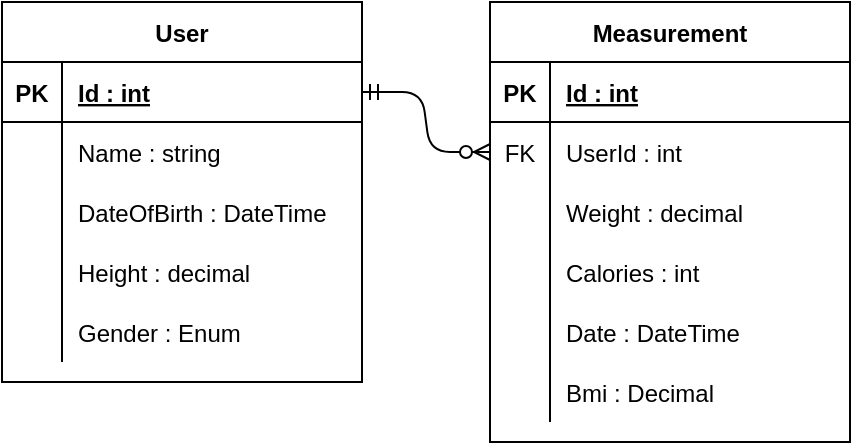 <mxfile version="15.5.2" type="device" pages="2"><diagram id="CXNiWBXEeS23nWJX9uXO" name="Entities"><mxGraphModel dx="1038" dy="547" grid="1" gridSize="10" guides="1" tooltips="1" connect="1" arrows="1" fold="1" page="1" pageScale="1" pageWidth="827" pageHeight="1169" math="0" shadow="0"><root><mxCell id="0"/><mxCell id="1" parent="0"/><mxCell id="IpwEeoqyZG2zedRJDp1S-1" value="User" style="shape=table;startSize=30;container=1;collapsible=1;childLayout=tableLayout;fixedRows=1;rowLines=0;fontStyle=1;align=center;resizeLast=1;" parent="1" vertex="1"><mxGeometry x="80" y="40" width="180" height="190" as="geometry"/></mxCell><mxCell id="IpwEeoqyZG2zedRJDp1S-2" value="" style="shape=partialRectangle;collapsible=0;dropTarget=0;pointerEvents=0;fillColor=none;top=0;left=0;bottom=1;right=0;points=[[0,0.5],[1,0.5]];portConstraint=eastwest;" parent="IpwEeoqyZG2zedRJDp1S-1" vertex="1"><mxGeometry y="30" width="180" height="30" as="geometry"/></mxCell><mxCell id="IpwEeoqyZG2zedRJDp1S-3" value="PK" style="shape=partialRectangle;connectable=0;fillColor=none;top=0;left=0;bottom=0;right=0;fontStyle=1;overflow=hidden;" parent="IpwEeoqyZG2zedRJDp1S-2" vertex="1"><mxGeometry width="30" height="30" as="geometry"/></mxCell><mxCell id="IpwEeoqyZG2zedRJDp1S-4" value="Id : int" style="shape=partialRectangle;connectable=0;fillColor=none;top=0;left=0;bottom=0;right=0;align=left;spacingLeft=6;fontStyle=5;overflow=hidden;" parent="IpwEeoqyZG2zedRJDp1S-2" vertex="1"><mxGeometry x="30" width="150" height="30" as="geometry"/></mxCell><mxCell id="IpwEeoqyZG2zedRJDp1S-5" value="" style="shape=partialRectangle;collapsible=0;dropTarget=0;pointerEvents=0;fillColor=none;top=0;left=0;bottom=0;right=0;points=[[0,0.5],[1,0.5]];portConstraint=eastwest;" parent="IpwEeoqyZG2zedRJDp1S-1" vertex="1"><mxGeometry y="60" width="180" height="30" as="geometry"/></mxCell><mxCell id="IpwEeoqyZG2zedRJDp1S-6" value="" style="shape=partialRectangle;connectable=0;fillColor=none;top=0;left=0;bottom=0;right=0;editable=1;overflow=hidden;" parent="IpwEeoqyZG2zedRJDp1S-5" vertex="1"><mxGeometry width="30" height="30" as="geometry"/></mxCell><mxCell id="IpwEeoqyZG2zedRJDp1S-7" value="Name : string" style="shape=partialRectangle;connectable=0;fillColor=none;top=0;left=0;bottom=0;right=0;align=left;spacingLeft=6;overflow=hidden;" parent="IpwEeoqyZG2zedRJDp1S-5" vertex="1"><mxGeometry x="30" width="150" height="30" as="geometry"/></mxCell><mxCell id="IpwEeoqyZG2zedRJDp1S-8" value="" style="shape=partialRectangle;collapsible=0;dropTarget=0;pointerEvents=0;fillColor=none;top=0;left=0;bottom=0;right=0;points=[[0,0.5],[1,0.5]];portConstraint=eastwest;" parent="IpwEeoqyZG2zedRJDp1S-1" vertex="1"><mxGeometry y="90" width="180" height="30" as="geometry"/></mxCell><mxCell id="IpwEeoqyZG2zedRJDp1S-9" value="" style="shape=partialRectangle;connectable=0;fillColor=none;top=0;left=0;bottom=0;right=0;editable=1;overflow=hidden;" parent="IpwEeoqyZG2zedRJDp1S-8" vertex="1"><mxGeometry width="30" height="30" as="geometry"/></mxCell><mxCell id="IpwEeoqyZG2zedRJDp1S-10" value="DateOfBirth : DateTime" style="shape=partialRectangle;connectable=0;fillColor=none;top=0;left=0;bottom=0;right=0;align=left;spacingLeft=6;overflow=hidden;" parent="IpwEeoqyZG2zedRJDp1S-8" vertex="1"><mxGeometry x="30" width="150" height="30" as="geometry"/></mxCell><mxCell id="IpwEeoqyZG2zedRJDp1S-11" value="" style="shape=partialRectangle;collapsible=0;dropTarget=0;pointerEvents=0;fillColor=none;top=0;left=0;bottom=0;right=0;points=[[0,0.5],[1,0.5]];portConstraint=eastwest;" parent="IpwEeoqyZG2zedRJDp1S-1" vertex="1"><mxGeometry y="120" width="180" height="30" as="geometry"/></mxCell><mxCell id="IpwEeoqyZG2zedRJDp1S-12" value="" style="shape=partialRectangle;connectable=0;fillColor=none;top=0;left=0;bottom=0;right=0;editable=1;overflow=hidden;" parent="IpwEeoqyZG2zedRJDp1S-11" vertex="1"><mxGeometry width="30" height="30" as="geometry"/></mxCell><mxCell id="IpwEeoqyZG2zedRJDp1S-13" value="Height : decimal" style="shape=partialRectangle;connectable=0;fillColor=none;top=0;left=0;bottom=0;right=0;align=left;spacingLeft=6;overflow=hidden;" parent="IpwEeoqyZG2zedRJDp1S-11" vertex="1"><mxGeometry x="30" width="150" height="30" as="geometry"/></mxCell><mxCell id="IpwEeoqyZG2zedRJDp1S-17" style="shape=partialRectangle;collapsible=0;dropTarget=0;pointerEvents=0;fillColor=none;top=0;left=0;bottom=0;right=0;points=[[0,0.5],[1,0.5]];portConstraint=eastwest;" parent="IpwEeoqyZG2zedRJDp1S-1" vertex="1"><mxGeometry y="150" width="180" height="30" as="geometry"/></mxCell><mxCell id="IpwEeoqyZG2zedRJDp1S-18" style="shape=partialRectangle;connectable=0;fillColor=none;top=0;left=0;bottom=0;right=0;editable=1;overflow=hidden;" parent="IpwEeoqyZG2zedRJDp1S-17" vertex="1"><mxGeometry width="30" height="30" as="geometry"/></mxCell><mxCell id="IpwEeoqyZG2zedRJDp1S-19" value="Gender : Enum" style="shape=partialRectangle;connectable=0;fillColor=none;top=0;left=0;bottom=0;right=0;align=left;spacingLeft=6;overflow=hidden;" parent="IpwEeoqyZG2zedRJDp1S-17" vertex="1"><mxGeometry x="30" width="150" height="30" as="geometry"/></mxCell><mxCell id="IpwEeoqyZG2zedRJDp1S-20" value="Measurement" style="shape=table;startSize=30;container=1;collapsible=1;childLayout=tableLayout;fixedRows=1;rowLines=0;fontStyle=1;align=center;resizeLast=1;" parent="1" vertex="1"><mxGeometry x="324" y="40" width="180" height="220" as="geometry"/></mxCell><mxCell id="IpwEeoqyZG2zedRJDp1S-21" value="" style="shape=partialRectangle;collapsible=0;dropTarget=0;pointerEvents=0;fillColor=none;top=0;left=0;bottom=1;right=0;points=[[0,0.5],[1,0.5]];portConstraint=eastwest;" parent="IpwEeoqyZG2zedRJDp1S-20" vertex="1"><mxGeometry y="30" width="180" height="30" as="geometry"/></mxCell><mxCell id="IpwEeoqyZG2zedRJDp1S-22" value="PK" style="shape=partialRectangle;connectable=0;fillColor=none;top=0;left=0;bottom=0;right=0;fontStyle=1;overflow=hidden;" parent="IpwEeoqyZG2zedRJDp1S-21" vertex="1"><mxGeometry width="30" height="30" as="geometry"/></mxCell><mxCell id="IpwEeoqyZG2zedRJDp1S-23" value="Id : int" style="shape=partialRectangle;connectable=0;fillColor=none;top=0;left=0;bottom=0;right=0;align=left;spacingLeft=6;fontStyle=5;overflow=hidden;" parent="IpwEeoqyZG2zedRJDp1S-21" vertex="1"><mxGeometry x="30" width="150" height="30" as="geometry"/></mxCell><mxCell id="IpwEeoqyZG2zedRJDp1S-24" value="" style="shape=partialRectangle;collapsible=0;dropTarget=0;pointerEvents=0;fillColor=none;top=0;left=0;bottom=0;right=0;points=[[0,0.5],[1,0.5]];portConstraint=eastwest;" parent="IpwEeoqyZG2zedRJDp1S-20" vertex="1"><mxGeometry y="60" width="180" height="30" as="geometry"/></mxCell><mxCell id="IpwEeoqyZG2zedRJDp1S-25" value="FK" style="shape=partialRectangle;connectable=0;fillColor=none;top=0;left=0;bottom=0;right=0;editable=1;overflow=hidden;" parent="IpwEeoqyZG2zedRJDp1S-24" vertex="1"><mxGeometry width="30" height="30" as="geometry"/></mxCell><mxCell id="IpwEeoqyZG2zedRJDp1S-26" value="UserId : int" style="shape=partialRectangle;connectable=0;fillColor=none;top=0;left=0;bottom=0;right=0;align=left;spacingLeft=6;overflow=hidden;" parent="IpwEeoqyZG2zedRJDp1S-24" vertex="1"><mxGeometry x="30" width="150" height="30" as="geometry"/></mxCell><mxCell id="IpwEeoqyZG2zedRJDp1S-27" value="" style="shape=partialRectangle;collapsible=0;dropTarget=0;pointerEvents=0;fillColor=none;top=0;left=0;bottom=0;right=0;points=[[0,0.5],[1,0.5]];portConstraint=eastwest;" parent="IpwEeoqyZG2zedRJDp1S-20" vertex="1"><mxGeometry y="90" width="180" height="30" as="geometry"/></mxCell><mxCell id="IpwEeoqyZG2zedRJDp1S-28" value="" style="shape=partialRectangle;connectable=0;fillColor=none;top=0;left=0;bottom=0;right=0;editable=1;overflow=hidden;" parent="IpwEeoqyZG2zedRJDp1S-27" vertex="1"><mxGeometry width="30" height="30" as="geometry"/></mxCell><mxCell id="IpwEeoqyZG2zedRJDp1S-29" value="Weight : decimal" style="shape=partialRectangle;connectable=0;fillColor=none;top=0;left=0;bottom=0;right=0;align=left;spacingLeft=6;overflow=hidden;" parent="IpwEeoqyZG2zedRJDp1S-27" vertex="1"><mxGeometry x="30" width="150" height="30" as="geometry"/></mxCell><mxCell id="IpwEeoqyZG2zedRJDp1S-47" style="shape=partialRectangle;collapsible=0;dropTarget=0;pointerEvents=0;fillColor=none;top=0;left=0;bottom=0;right=0;points=[[0,0.5],[1,0.5]];portConstraint=eastwest;" parent="IpwEeoqyZG2zedRJDp1S-20" vertex="1"><mxGeometry y="120" width="180" height="30" as="geometry"/></mxCell><mxCell id="IpwEeoqyZG2zedRJDp1S-48" style="shape=partialRectangle;connectable=0;fillColor=none;top=0;left=0;bottom=0;right=0;editable=1;overflow=hidden;" parent="IpwEeoqyZG2zedRJDp1S-47" vertex="1"><mxGeometry width="30" height="30" as="geometry"/></mxCell><mxCell id="IpwEeoqyZG2zedRJDp1S-49" value="Calories : int" style="shape=partialRectangle;connectable=0;fillColor=none;top=0;left=0;bottom=0;right=0;align=left;spacingLeft=6;overflow=hidden;" parent="IpwEeoqyZG2zedRJDp1S-47" vertex="1"><mxGeometry x="30" width="150" height="30" as="geometry"/></mxCell><mxCell id="IpwEeoqyZG2zedRJDp1S-30" value="" style="shape=partialRectangle;collapsible=0;dropTarget=0;pointerEvents=0;fillColor=none;top=0;left=0;bottom=0;right=0;points=[[0,0.5],[1,0.5]];portConstraint=eastwest;" parent="IpwEeoqyZG2zedRJDp1S-20" vertex="1"><mxGeometry y="150" width="180" height="30" as="geometry"/></mxCell><mxCell id="IpwEeoqyZG2zedRJDp1S-31" value="" style="shape=partialRectangle;connectable=0;fillColor=none;top=0;left=0;bottom=0;right=0;editable=1;overflow=hidden;" parent="IpwEeoqyZG2zedRJDp1S-30" vertex="1"><mxGeometry width="30" height="30" as="geometry"/></mxCell><mxCell id="IpwEeoqyZG2zedRJDp1S-32" value="Date : DateTime" style="shape=partialRectangle;connectable=0;fillColor=none;top=0;left=0;bottom=0;right=0;align=left;spacingLeft=6;overflow=hidden;" parent="IpwEeoqyZG2zedRJDp1S-30" vertex="1"><mxGeometry x="30" width="150" height="30" as="geometry"/></mxCell><mxCell id="PCkqvypZjE__CEZB8o1x-4" style="shape=partialRectangle;collapsible=0;dropTarget=0;pointerEvents=0;fillColor=none;top=0;left=0;bottom=0;right=0;points=[[0,0.5],[1,0.5]];portConstraint=eastwest;" parent="IpwEeoqyZG2zedRJDp1S-20" vertex="1"><mxGeometry y="180" width="180" height="30" as="geometry"/></mxCell><mxCell id="PCkqvypZjE__CEZB8o1x-5" style="shape=partialRectangle;connectable=0;fillColor=none;top=0;left=0;bottom=0;right=0;editable=1;overflow=hidden;" parent="PCkqvypZjE__CEZB8o1x-4" vertex="1"><mxGeometry width="30" height="30" as="geometry"/></mxCell><mxCell id="PCkqvypZjE__CEZB8o1x-6" value="Bmi : Decimal" style="shape=partialRectangle;connectable=0;fillColor=none;top=0;left=0;bottom=0;right=0;align=left;spacingLeft=6;overflow=hidden;" parent="PCkqvypZjE__CEZB8o1x-4" vertex="1"><mxGeometry x="30" width="150" height="30" as="geometry"/></mxCell><mxCell id="IpwEeoqyZG2zedRJDp1S-50" value="" style="edgeStyle=entityRelationEdgeStyle;fontSize=12;html=1;endArrow=ERzeroToMany;startArrow=ERmandOne;exitX=1;exitY=0.5;exitDx=0;exitDy=0;entryX=0;entryY=0.5;entryDx=0;entryDy=0;" parent="1" source="IpwEeoqyZG2zedRJDp1S-2" target="IpwEeoqyZG2zedRJDp1S-24" edge="1"><mxGeometry width="100" height="100" relative="1" as="geometry"><mxPoint x="270" y="90" as="sourcePoint"/><mxPoint x="370" y="290" as="targetPoint"/></mxGeometry></mxCell></root></mxGraphModel></diagram><diagram id="G1oXvsRozkN938sSBNiO" name="Classes"><mxGraphModel dx="1038" dy="547" grid="1" gridSize="10" guides="1" tooltips="1" connect="1" arrows="1" fold="1" page="1" pageScale="1" pageWidth="827" pageHeight="1169" math="0" shadow="0"><root><mxCell id="RpF7WqUT6JnJs0EgdDkI-0"/><mxCell id="RpF7WqUT6JnJs0EgdDkI-1" parent="RpF7WqUT6JnJs0EgdDkI-0"/><mxCell id="moEDZcNl4anYTZUI_Dxa-1" value="User" style="swimlane;fontStyle=0;childLayout=stackLayout;horizontal=1;startSize=26;fillColor=none;horizontalStack=0;resizeParent=1;resizeParentMax=0;resizeLast=0;collapsible=1;marginBottom=0;" parent="RpF7WqUT6JnJs0EgdDkI-1" vertex="1"><mxGeometry x="50" y="80" width="140" height="52" as="geometry"/></mxCell><mxCell id="moEDZcNl4anYTZUI_Dxa-22" value="BeefCakeData" style="swimlane;" parent="RpF7WqUT6JnJs0EgdDkI-1" vertex="1"><mxGeometry x="40" y="40" width="600" height="380" as="geometry"/></mxCell><mxCell id="M5DKc3M0DRE2VJsrt_lh-2" value="AppSeeder (Ext)" style="swimlane;fontStyle=0;childLayout=stackLayout;horizontal=1;startSize=26;fillColor=none;horizontalStack=0;resizeParent=1;resizeParentMax=0;resizeLast=0;collapsible=1;marginBottom=0;" parent="moEDZcNl4anYTZUI_Dxa-22" vertex="1"><mxGeometry x="160" y="220" width="140" height="53" as="geometry"/></mxCell><mxCell id="M5DKc3M0DRE2VJsrt_lh-7" value="«interface»&lt;br&gt;&lt;b&gt;IDao&amp;lt;T&amp;gt;&lt;/b&gt;" style="html=1;" parent="moEDZcNl4anYTZUI_Dxa-22" vertex="1"><mxGeometry x="470" y="112" width="110" height="50" as="geometry"/></mxCell><mxCell id="pt1V-P8Qav1uB0Vsj8Jy-1" value="MeasurementBuilder" style="swimlane;fontStyle=0;childLayout=stackLayout;horizontal=1;startSize=26;fillColor=none;horizontalStack=0;resizeParent=1;resizeParentMax=0;resizeLast=0;collapsible=1;marginBottom=0;" parent="moEDZcNl4anYTZUI_Dxa-22" vertex="1"><mxGeometry x="10" y="290" width="140" height="60" as="geometry"/></mxCell><mxCell id="pt1V-P8Qav1uB0Vsj8Jy-12" value="UserBuilder" style="swimlane;fontStyle=0;childLayout=stackLayout;horizontal=1;startSize=26;fillColor=none;horizontalStack=0;resizeParent=1;resizeParentMax=0;resizeLast=0;collapsible=1;marginBottom=0;" parent="moEDZcNl4anYTZUI_Dxa-22" vertex="1"><mxGeometry x="160" y="290" width="140" height="60" as="geometry"/></mxCell><mxCell id="moEDZcNl4anYTZUI_Dxa-23" value="BeefCakeLogic" style="swimlane;" parent="RpF7WqUT6JnJs0EgdDkI-1" vertex="1"><mxGeometry x="660" y="40" width="380" height="760" as="geometry"/></mxCell><mxCell id="pt1V-P8Qav1uB0Vsj8Jy-4" value="MeasurementController" style="swimlane;fontStyle=1;align=center;verticalAlign=top;childLayout=stackLayout;horizontal=1;startSize=26;horizontalStack=0;resizeParent=1;resizeParentMax=0;resizeLast=0;collapsible=1;marginBottom=0;" parent="moEDZcNl4anYTZUI_Dxa-23" vertex="1"><mxGeometry x="10" y="40" width="340" height="130" as="geometry"/></mxCell><mxCell id="pt1V-P8Qav1uB0Vsj8Jy-5" value="+ field: type" style="text;strokeColor=none;fillColor=none;align=left;verticalAlign=top;spacingLeft=4;spacingRight=4;overflow=hidden;rotatable=0;points=[[0,0.5],[1,0.5]];portConstraint=eastwest;" parent="pt1V-P8Qav1uB0Vsj8Jy-4" vertex="1"><mxGeometry y="26" width="340" height="26" as="geometry"/></mxCell><mxCell id="pt1V-P8Qav1uB0Vsj8Jy-6" value="" style="line;strokeWidth=1;fillColor=none;align=left;verticalAlign=middle;spacingTop=-1;spacingLeft=3;spacingRight=3;rotatable=0;labelPosition=right;points=[];portConstraint=eastwest;" parent="pt1V-P8Qav1uB0Vsj8Jy-4" vertex="1"><mxGeometry y="52" width="340" height="8" as="geometry"/></mxCell><mxCell id="pt1V-P8Qav1uB0Vsj8Jy-7" value="+ decimal CalculateBmi (actifeUser, measurement)&#10;+ void EditMeasurement (Measurement measurement)&#10;+ void AddMeasurement (Measurement measurement)" style="text;strokeColor=none;fillColor=none;align=left;verticalAlign=top;spacingLeft=4;spacingRight=4;overflow=hidden;rotatable=0;points=[[0,0.5],[1,0.5]];portConstraint=eastwest;" parent="pt1V-P8Qav1uB0Vsj8Jy-4" vertex="1"><mxGeometry y="60" width="340" height="70" as="geometry"/></mxCell><mxCell id="pt1V-P8Qav1uB0Vsj8Jy-8" value="UserController" style="swimlane;fontStyle=1;align=center;verticalAlign=top;childLayout=stackLayout;horizontal=1;startSize=26;horizontalStack=0;resizeParent=1;resizeParentMax=0;resizeLast=0;collapsible=1;marginBottom=0;" parent="moEDZcNl4anYTZUI_Dxa-23" vertex="1"><mxGeometry x="10" y="190" width="340" height="180" as="geometry"/></mxCell><mxCell id="pt1V-P8Qav1uB0Vsj8Jy-9" value="+ field: type" style="text;strokeColor=none;fillColor=none;align=left;verticalAlign=top;spacingLeft=4;spacingRight=4;overflow=hidden;rotatable=0;points=[[0,0.5],[1,0.5]];portConstraint=eastwest;" parent="pt1V-P8Qav1uB0Vsj8Jy-8" vertex="1"><mxGeometry y="26" width="340" height="26" as="geometry"/></mxCell><mxCell id="pt1V-P8Qav1uB0Vsj8Jy-10" value="" style="line;strokeWidth=1;fillColor=none;align=left;verticalAlign=middle;spacingTop=-1;spacingLeft=3;spacingRight=3;rotatable=0;labelPosition=right;points=[];portConstraint=eastwest;" parent="pt1V-P8Qav1uB0Vsj8Jy-8" vertex="1"><mxGeometry y="52" width="340" height="8" as="geometry"/></mxCell><mxCell id="pt1V-P8Qav1uB0Vsj8Jy-11" value="+ void EditUser (User user)&#10;+ void AddUser (User user)" style="text;strokeColor=none;fillColor=none;align=left;verticalAlign=top;spacingLeft=4;spacingRight=4;overflow=hidden;rotatable=0;points=[[0,0.5],[1,0.5]];portConstraint=eastwest;" parent="pt1V-P8Qav1uB0Vsj8Jy-8" vertex="1"><mxGeometry y="60" width="340" height="120" as="geometry"/></mxCell><mxCell id="moEDZcNl4anYTZUI_Dxa-24" value="BeefCakeTests" style="swimlane;" parent="RpF7WqUT6JnJs0EgdDkI-1" vertex="1"><mxGeometry x="40" y="440" width="270" height="290" as="geometry"/></mxCell><mxCell id="moEDZcNl4anYTZUI_Dxa-25" value="BeefCakeGUI" style="swimlane;" parent="RpF7WqUT6JnJs0EgdDkI-1" vertex="1"><mxGeometry x="330" y="440" width="310" height="290" as="geometry"/></mxCell><mxCell id="pt1V-P8Qav1uB0Vsj8Jy-13" value="Login" style="html=1;" parent="moEDZcNl4anYTZUI_Dxa-25" vertex="1"><mxGeometry x="20" y="140" width="110" height="50" as="geometry"/></mxCell><mxCell id="pt1V-P8Qav1uB0Vsj8Jy-15" value="MainForm" style="swimlane;fontStyle=1;align=center;verticalAlign=top;childLayout=stackLayout;horizontal=1;startSize=26;horizontalStack=0;resizeParent=1;resizeParentMax=0;resizeLast=0;collapsible=1;marginBottom=0;" parent="moEDZcNl4anYTZUI_Dxa-25" vertex="1"><mxGeometry x="20" y="40" width="160" height="86" as="geometry"/></mxCell><mxCell id="pt1V-P8Qav1uB0Vsj8Jy-16" value="+ field: type" style="text;strokeColor=none;fillColor=none;align=left;verticalAlign=top;spacingLeft=4;spacingRight=4;overflow=hidden;rotatable=0;points=[[0,0.5],[1,0.5]];portConstraint=eastwest;" parent="pt1V-P8Qav1uB0Vsj8Jy-15" vertex="1"><mxGeometry y="26" width="160" height="26" as="geometry"/></mxCell><mxCell id="pt1V-P8Qav1uB0Vsj8Jy-17" value="" style="line;strokeWidth=1;fillColor=none;align=left;verticalAlign=middle;spacingTop=-1;spacingLeft=3;spacingRight=3;rotatable=0;labelPosition=right;points=[];portConstraint=eastwest;" parent="pt1V-P8Qav1uB0Vsj8Jy-15" vertex="1"><mxGeometry y="52" width="160" height="8" as="geometry"/></mxCell><mxCell id="pt1V-P8Qav1uB0Vsj8Jy-18" value="+ method(type): type" style="text;strokeColor=none;fillColor=none;align=left;verticalAlign=top;spacingLeft=4;spacingRight=4;overflow=hidden;rotatable=0;points=[[0,0.5],[1,0.5]];portConstraint=eastwest;" parent="pt1V-P8Qav1uB0Vsj8Jy-15" vertex="1"><mxGeometry y="60" width="160" height="26" as="geometry"/></mxCell><mxCell id="pt1V-P8Qav1uB0Vsj8Jy-19" value="Graph" style="html=1;" parent="moEDZcNl4anYTZUI_Dxa-25" vertex="1"><mxGeometry x="150" y="140" width="110" height="50" as="geometry"/></mxCell><mxCell id="pt1V-P8Qav1uB0Vsj8Jy-20" value="User" style="html=1;" parent="moEDZcNl4anYTZUI_Dxa-25" vertex="1"><mxGeometry x="20" y="210" width="110" height="50" as="geometry"/></mxCell><mxCell id="pt1V-P8Qav1uB0Vsj8Jy-21" value="Measurement" style="html=1;" parent="moEDZcNl4anYTZUI_Dxa-25" vertex="1"><mxGeometry x="150" y="209" width="110" height="50" as="geometry"/></mxCell><mxCell id="M5DKc3M0DRE2VJsrt_lh-0" value="Measurement" style="swimlane;fontStyle=0;childLayout=stackLayout;horizontal=1;startSize=26;fillColor=none;horizontalStack=0;resizeParent=1;resizeParentMax=0;resizeLast=0;collapsible=1;marginBottom=0;" parent="RpF7WqUT6JnJs0EgdDkI-1" vertex="1"><mxGeometry x="200" y="80" width="140" height="52" as="geometry"/></mxCell><mxCell id="M5DKc3M0DRE2VJsrt_lh-3" value="AppContext : dbContext" style="swimlane;fontStyle=0;childLayout=stackLayout;horizontal=1;startSize=26;fillColor=none;horizontalStack=0;resizeParent=1;resizeParentMax=0;resizeLast=0;collapsible=1;marginBottom=0;" parent="RpF7WqUT6JnJs0EgdDkI-1" vertex="1"><mxGeometry x="50" y="260" width="140" height="53" as="geometry"/></mxCell><mxCell id="M5DKc3M0DRE2VJsrt_lh-4" value="UserDao : IDao&lt;User&gt;" style="swimlane;fontStyle=0;childLayout=stackLayout;horizontal=1;startSize=26;fillColor=none;horizontalStack=0;resizeParent=1;resizeParentMax=0;resizeLast=0;collapsible=1;marginBottom=0;" parent="RpF7WqUT6JnJs0EgdDkI-1" vertex="1"><mxGeometry x="50" y="150" width="140" height="52" as="geometry"/></mxCell><mxCell id="M5DKc3M0DRE2VJsrt_lh-5" value="MeasurementDao : IDao&lt;Measurement&gt;" style="swimlane;fontStyle=0;childLayout=stackLayout;horizontal=1;startSize=26;fillColor=none;horizontalStack=0;resizeParent=1;resizeParentMax=0;resizeLast=0;collapsible=1;marginBottom=0;" parent="RpF7WqUT6JnJs0EgdDkI-1" vertex="1"><mxGeometry x="200" y="150" width="270" height="52" as="geometry"/></mxCell><mxCell id="Alv-JP-nwkKAe178FO8X-0" value="InputValidator" style="swimlane;fontStyle=1;align=center;verticalAlign=top;childLayout=stackLayout;horizontal=1;startSize=26;horizontalStack=0;resizeParent=1;resizeParentMax=0;resizeLast=0;collapsible=1;marginBottom=0;" parent="RpF7WqUT6JnJs0EgdDkI-1" vertex="1"><mxGeometry x="670" y="440" width="380" height="180" as="geometry"/></mxCell><mxCell id="Alv-JP-nwkKAe178FO8X-1" value="+ field: type" style="text;strokeColor=none;fillColor=none;align=left;verticalAlign=top;spacingLeft=4;spacingRight=4;overflow=hidden;rotatable=0;points=[[0,0.5],[1,0.5]];portConstraint=eastwest;" parent="Alv-JP-nwkKAe178FO8X-0" vertex="1"><mxGeometry y="26" width="380" height="26" as="geometry"/></mxCell><mxCell id="Alv-JP-nwkKAe178FO8X-2" value="" style="line;strokeWidth=1;fillColor=none;align=left;verticalAlign=middle;spacingTop=-1;spacingLeft=3;spacingRight=3;rotatable=0;labelPosition=right;points=[];portConstraint=eastwest;" parent="Alv-JP-nwkKAe178FO8X-0" vertex="1"><mxGeometry y="52" width="380" height="8" as="geometry"/></mxCell><mxCell id="Alv-JP-nwkKAe178FO8X-3" value="+ bool IsUserNameAvailable(string input, out string message)&#10;+ bool IsDateOfBirthInThePast (DateTime input, out string message)&#10;+ bool IsHeightValid(string input, out string message)&#10;- bool IsIntInRange(int input, Range range)&#10;+ bool IsWeightValid(string input, out string message)&#10;- bool IsDecimalInRange(decimal input, Range range)&#10;+ bool IsCaloriesValid(string input, out string message)" style="text;strokeColor=none;fillColor=none;align=left;verticalAlign=top;spacingLeft=4;spacingRight=4;overflow=hidden;rotatable=0;points=[[0,0.5],[1,0.5]];portConstraint=eastwest;" parent="Alv-JP-nwkKAe178FO8X-0" vertex="1"><mxGeometry y="60" width="380" height="120" as="geometry"/></mxCell></root></mxGraphModel></diagram></mxfile>